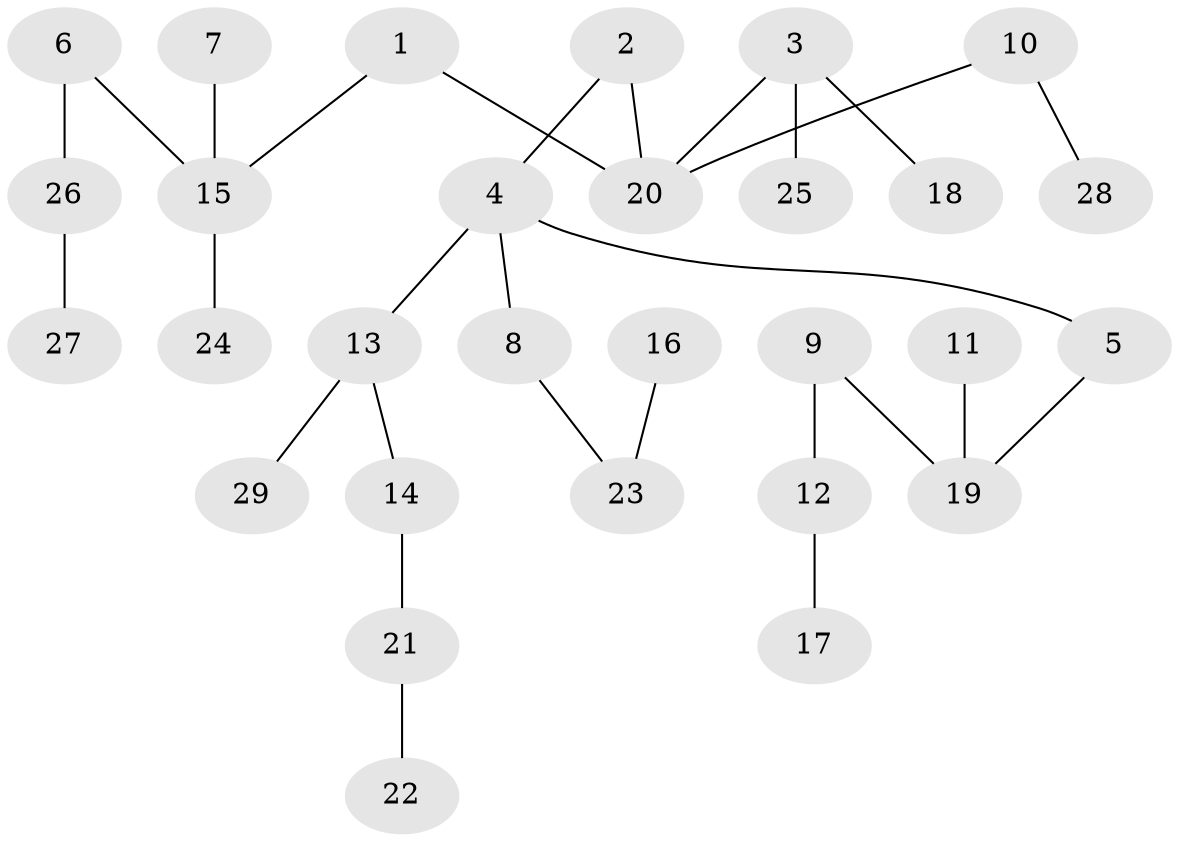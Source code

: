 // original degree distribution, {5: 0.017241379310344827, 2: 0.2413793103448276, 3: 0.15517241379310345, 4: 0.08620689655172414, 6: 0.017241379310344827, 1: 0.4827586206896552}
// Generated by graph-tools (version 1.1) at 2025/37/03/04/25 23:37:16]
// undirected, 29 vertices, 28 edges
graph export_dot {
  node [color=gray90,style=filled];
  1;
  2;
  3;
  4;
  5;
  6;
  7;
  8;
  9;
  10;
  11;
  12;
  13;
  14;
  15;
  16;
  17;
  18;
  19;
  20;
  21;
  22;
  23;
  24;
  25;
  26;
  27;
  28;
  29;
  1 -- 15 [weight=1.0];
  1 -- 20 [weight=1.0];
  2 -- 4 [weight=1.0];
  2 -- 20 [weight=1.0];
  3 -- 18 [weight=1.0];
  3 -- 20 [weight=1.0];
  3 -- 25 [weight=1.0];
  4 -- 5 [weight=1.0];
  4 -- 8 [weight=1.0];
  4 -- 13 [weight=1.0];
  5 -- 19 [weight=1.0];
  6 -- 15 [weight=1.0];
  6 -- 26 [weight=1.0];
  7 -- 15 [weight=1.0];
  8 -- 23 [weight=1.0];
  9 -- 12 [weight=1.0];
  9 -- 19 [weight=1.0];
  10 -- 20 [weight=1.0];
  10 -- 28 [weight=1.0];
  11 -- 19 [weight=1.0];
  12 -- 17 [weight=1.0];
  13 -- 14 [weight=1.0];
  13 -- 29 [weight=1.0];
  14 -- 21 [weight=1.0];
  15 -- 24 [weight=1.0];
  16 -- 23 [weight=1.0];
  21 -- 22 [weight=1.0];
  26 -- 27 [weight=1.0];
}
